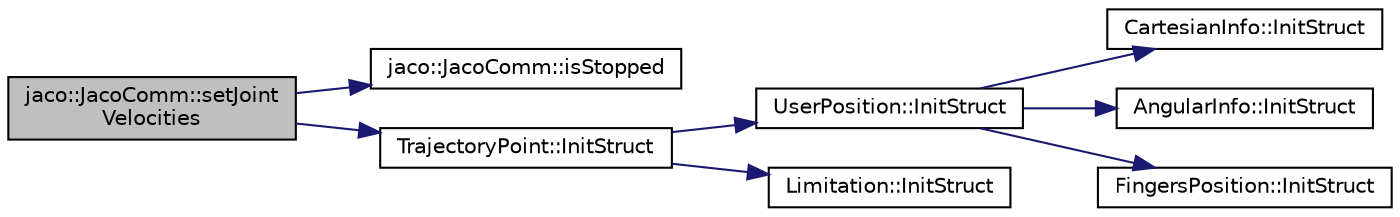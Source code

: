 digraph "jaco::JacoComm::setJointVelocities"
{
  edge [fontname="Helvetica",fontsize="10",labelfontname="Helvetica",labelfontsize="10"];
  node [fontname="Helvetica",fontsize="10",shape=record];
  rankdir="LR";
  Node1 [label="jaco::JacoComm::setJoint\lVelocities",height=0.2,width=0.4,color="black", fillcolor="grey75", style="filled", fontcolor="black"];
  Node1 -> Node2 [color="midnightblue",fontsize="10",style="solid"];
  Node2 [label="jaco::JacoComm::isStopped",height=0.2,width=0.4,color="black", fillcolor="white", style="filled",URL="$classjaco_1_1_jaco_comm.html#a872b8033cda5a9fe4ccdca2e89aa03d1"];
  Node1 -> Node3 [color="midnightblue",fontsize="10",style="solid"];
  Node3 [label="TrajectoryPoint::InitStruct",height=0.2,width=0.4,color="black", fillcolor="white", style="filled",URL="$struct_trajectory_point.html#a1a9f12ad88f5011c6a4644792fa67f99"];
  Node3 -> Node4 [color="midnightblue",fontsize="10",style="solid"];
  Node4 [label="UserPosition::InitStruct",height=0.2,width=0.4,color="black", fillcolor="white", style="filled",URL="$struct_user_position.html#ad682f9be07fa2307028f86624ded2958"];
  Node4 -> Node5 [color="midnightblue",fontsize="10",style="solid"];
  Node5 [label="CartesianInfo::InitStruct",height=0.2,width=0.4,color="black", fillcolor="white", style="filled",URL="$struct_cartesian_info.html#a6d47623939d86124525ab4c8f7a2b8e9"];
  Node4 -> Node6 [color="midnightblue",fontsize="10",style="solid"];
  Node6 [label="AngularInfo::InitStruct",height=0.2,width=0.4,color="black", fillcolor="white", style="filled",URL="$struct_angular_info.html#a092156b3e0e6cb657ed4bb2f6b15a9f0"];
  Node4 -> Node7 [color="midnightblue",fontsize="10",style="solid"];
  Node7 [label="FingersPosition::InitStruct",height=0.2,width=0.4,color="black", fillcolor="white", style="filled",URL="$struct_fingers_position.html#a2d958923675995d54d56e59f8549495d"];
  Node3 -> Node8 [color="midnightblue",fontsize="10",style="solid"];
  Node8 [label="Limitation::InitStruct",height=0.2,width=0.4,color="black", fillcolor="white", style="filled",URL="$struct_limitation.html#a098f4ee5d0eb6baf844ff3164f1a20f6"];
}

